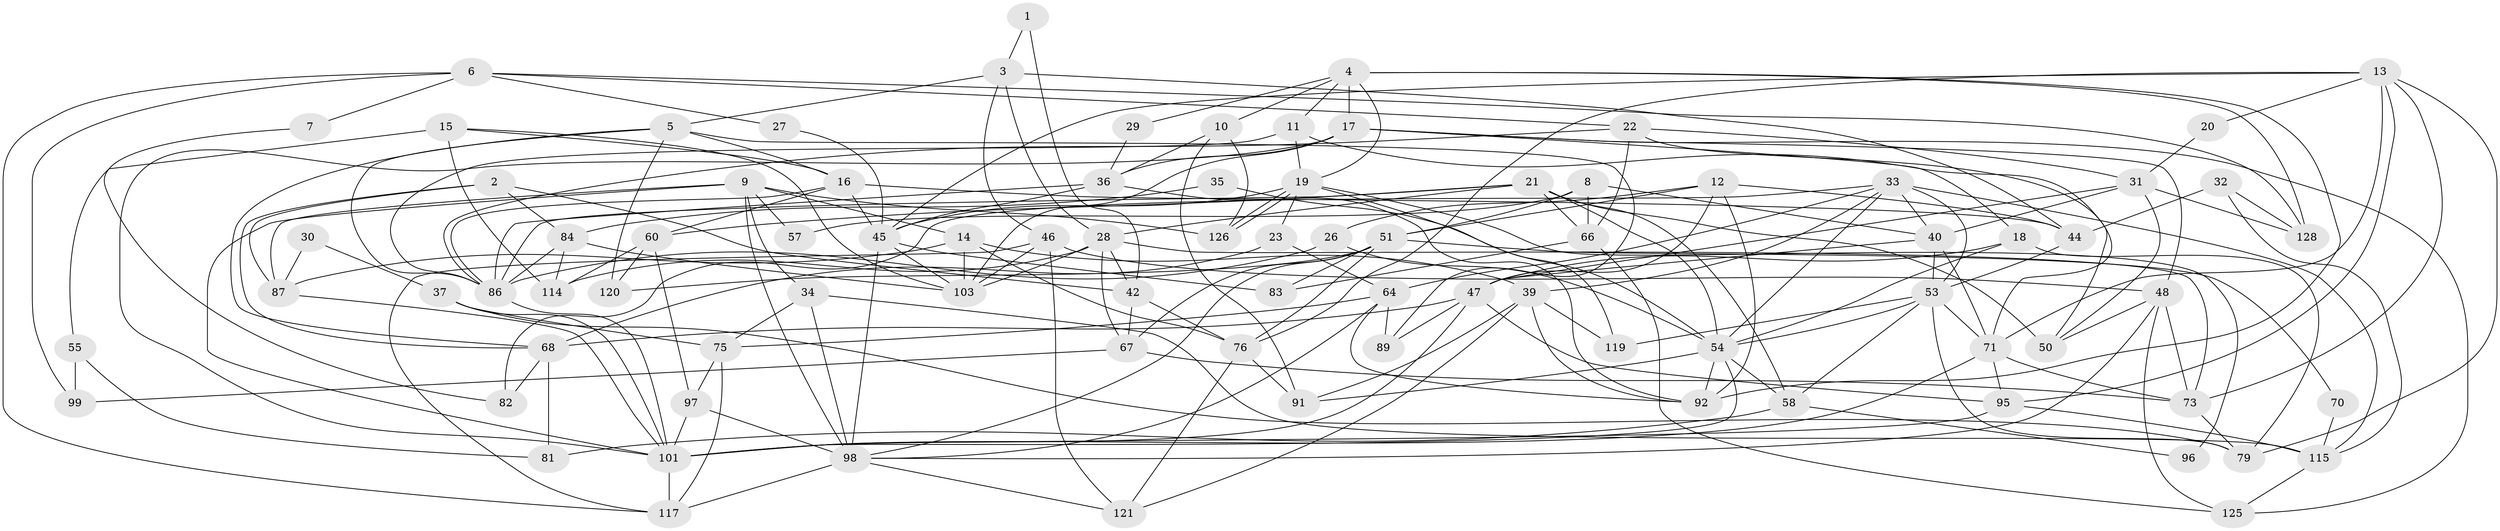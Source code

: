 // original degree distribution, {2: 0.11363636363636363, 3: 0.2878787878787879, 6: 0.06818181818181818, 5: 0.19696969696969696, 4: 0.2803030303030303, 7: 0.03787878787878788, 9: 0.007575757575757576, 8: 0.007575757575757576}
// Generated by graph-tools (version 1.1) at 2025/11/02/27/25 16:11:17]
// undirected, 86 vertices, 214 edges
graph export_dot {
graph [start="1"]
  node [color=gray90,style=filled];
  1;
  2 [super="+80"];
  3 [super="+77"];
  4 [super="+122"];
  5 [super="+94"];
  6 [super="+74"];
  7;
  8 [super="+24"];
  9 [super="+130"];
  10 [super="+38"];
  11;
  12 [super="+59"];
  13 [super="+113"];
  14 [super="+25"];
  15;
  16 [super="+72"];
  17 [super="+43"];
  18;
  19 [super="+88"];
  20;
  21 [super="+52"];
  22 [super="+63"];
  23;
  26;
  27;
  28 [super="+65"];
  29;
  30;
  31 [super="+109"];
  32;
  33 [super="+61"];
  34 [super="+111"];
  35;
  36 [super="+41"];
  37;
  39 [super="+85"];
  40 [super="+123"];
  42 [super="+104"];
  44 [super="+105"];
  45 [super="+112"];
  46 [super="+49"];
  47 [super="+56"];
  48;
  50;
  51 [super="+124"];
  53 [super="+107"];
  54 [super="+62"];
  55;
  57;
  58 [super="+69"];
  60;
  64 [super="+108"];
  66 [super="+78"];
  67;
  68 [super="+127"];
  70;
  71 [super="+100"];
  73 [super="+110"];
  75 [super="+90"];
  76 [super="+118"];
  79 [super="+93"];
  81;
  82;
  83;
  84;
  86 [super="+106"];
  87;
  89;
  91;
  92 [super="+102"];
  95;
  96;
  97 [super="+129"];
  98 [super="+116"];
  99;
  101 [super="+131"];
  103 [super="+132"];
  114;
  115;
  117;
  119;
  120;
  121;
  125;
  126;
  128;
  1 -- 3;
  1 -- 42;
  2 -- 84;
  2 -- 42;
  2 -- 68;
  2 -- 87;
  3 -- 44;
  3 -- 46;
  3 -- 28;
  3 -- 5;
  4 -- 92;
  4 -- 10;
  4 -- 29;
  4 -- 128;
  4 -- 11;
  4 -- 19;
  4 -- 17;
  5 -- 120;
  5 -- 89;
  5 -- 86;
  5 -- 68;
  5 -- 16;
  6 -- 128;
  6 -- 99;
  6 -- 7;
  6 -- 27;
  6 -- 117;
  6 -- 22;
  7 -- 82;
  8 -- 66;
  8 -- 57;
  8 -- 40;
  8 -- 51;
  9 -- 87;
  9 -- 126;
  9 -- 57;
  9 -- 34;
  9 -- 101;
  9 -- 98 [weight=2];
  9 -- 14;
  10 -- 91;
  10 -- 36;
  10 -- 126;
  11 -- 19;
  11 -- 50;
  11 -- 86;
  12 -- 26;
  12 -- 51;
  12 -- 47;
  12 -- 92;
  12 -- 44;
  13 -- 73;
  13 -- 20;
  13 -- 76;
  13 -- 95;
  13 -- 79;
  13 -- 71;
  13 -- 45;
  14 -- 87;
  14 -- 39;
  14 -- 76;
  14 -- 103;
  15 -- 103;
  15 -- 55;
  15 -- 114;
  15 -- 16;
  16 -- 86;
  16 -- 60;
  16 -- 44 [weight=2];
  16 -- 45;
  17 -- 18;
  17 -- 101;
  17 -- 103;
  17 -- 48;
  17 -- 36;
  17 -- 125;
  18 -- 47;
  18 -- 79;
  18 -- 54;
  19 -- 119;
  19 -- 126;
  19 -- 126;
  19 -- 23;
  19 -- 96;
  19 -- 45;
  20 -- 31;
  21 -- 66;
  21 -- 50;
  21 -- 60;
  21 -- 54;
  21 -- 86;
  21 -- 28;
  21 -- 58;
  22 -- 31;
  22 -- 86;
  22 -- 66;
  22 -- 71;
  23 -- 64;
  23 -- 68;
  26 -- 54;
  26 -- 86;
  27 -- 45;
  28 -- 114;
  28 -- 42;
  28 -- 67;
  28 -- 103;
  28 -- 73;
  29 -- 36;
  30 -- 87;
  30 -- 37;
  31 -- 50;
  31 -- 47;
  31 -- 40;
  31 -- 128;
  32 -- 115;
  32 -- 128;
  32 -- 44;
  33 -- 115;
  33 -- 53;
  33 -- 64;
  33 -- 82;
  33 -- 54;
  33 -- 39;
  33 -- 40;
  34 -- 75;
  34 -- 115;
  34 -- 98;
  35 -- 84;
  35 -- 54;
  36 -- 92;
  36 -- 45;
  36 -- 86;
  37 -- 79;
  37 -- 75;
  37 -- 101;
  39 -- 91;
  39 -- 121;
  39 -- 119;
  39 -- 92;
  40 -- 47;
  40 -- 53;
  40 -- 71;
  42 -- 76;
  42 -- 67;
  44 -- 53;
  45 -- 98;
  45 -- 103;
  45 -- 83;
  46 -- 48;
  46 -- 103;
  46 -- 117;
  46 -- 121;
  47 -- 68;
  47 -- 89;
  47 -- 101;
  47 -- 95;
  48 -- 98;
  48 -- 125;
  48 -- 50;
  48 -- 73;
  51 -- 67;
  51 -- 83;
  51 -- 120;
  51 -- 70;
  51 -- 76;
  51 -- 98;
  53 -- 79;
  53 -- 54;
  53 -- 58;
  53 -- 119;
  53 -- 71;
  54 -- 91;
  54 -- 58;
  54 -- 101;
  54 -- 92;
  55 -- 81;
  55 -- 99;
  58 -- 96;
  58 -- 81;
  60 -- 97;
  60 -- 114;
  60 -- 120;
  64 -- 89;
  64 -- 75;
  64 -- 98;
  64 -- 92;
  66 -- 83;
  66 -- 125;
  67 -- 99;
  67 -- 73;
  68 -- 81;
  68 -- 82;
  70 -- 115;
  71 -- 95;
  71 -- 101;
  71 -- 73;
  73 -- 79;
  75 -- 97;
  75 -- 117;
  76 -- 91 [weight=2];
  76 -- 121;
  84 -- 114;
  84 -- 103;
  84 -- 86;
  86 -- 101;
  87 -- 101;
  95 -- 101;
  95 -- 115;
  97 -- 101;
  97 -- 98;
  98 -- 117;
  98 -- 121;
  101 -- 117;
  115 -- 125;
}
